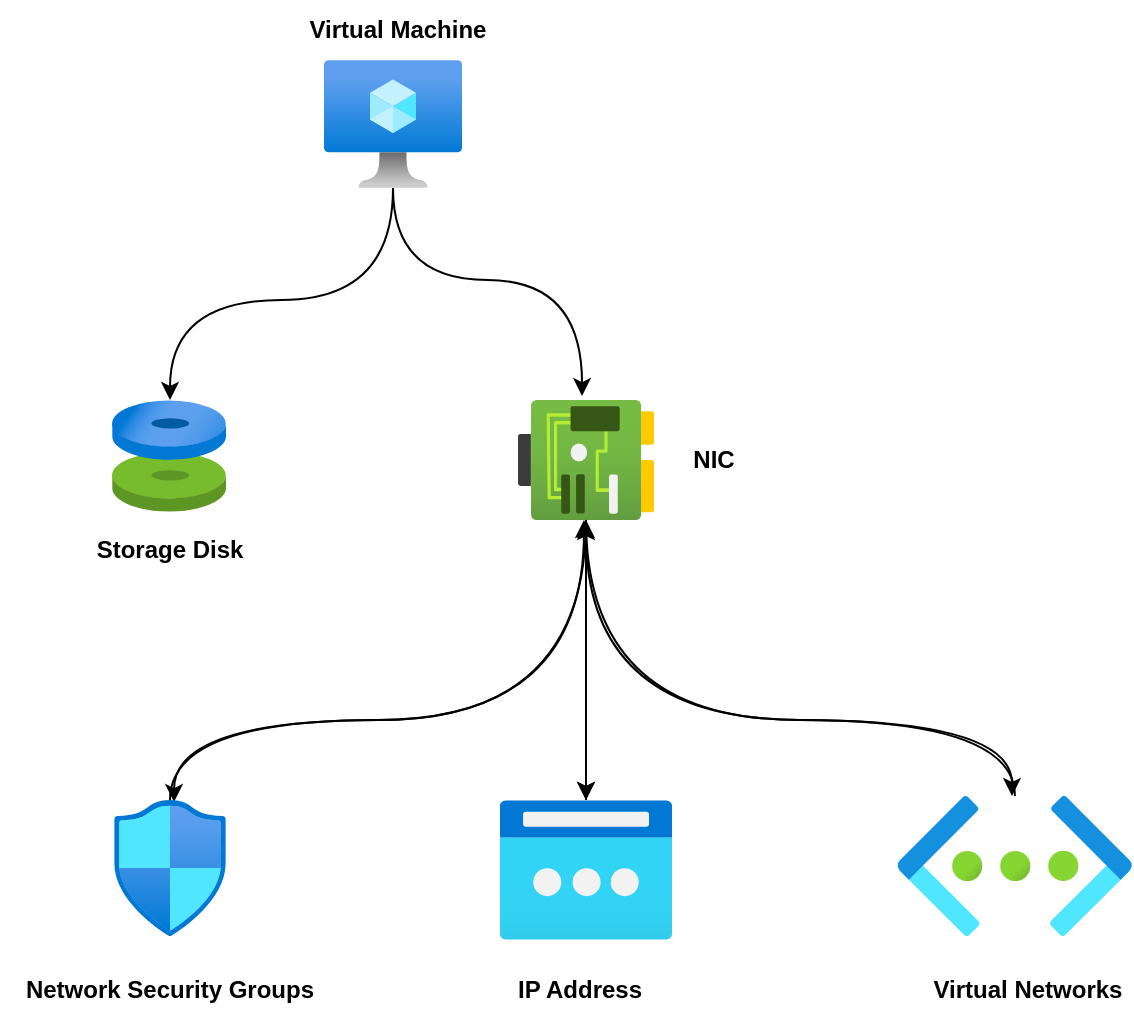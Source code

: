<mxfile version="20.5.3" type="github">
  <diagram id="ltYNvThaJfcCqLtF1Dt1" name="Page-1">
    <mxGraphModel dx="1313" dy="834" grid="1" gridSize="10" guides="1" tooltips="1" connect="1" arrows="1" fold="1" page="1" pageScale="1" pageWidth="850" pageHeight="1100" math="0" shadow="0">
      <root>
        <mxCell id="0" />
        <mxCell id="1" parent="0" />
        <mxCell id="kFe0QlRo4TSgEkunMuAJ-40" style="edgeStyle=orthogonalEdgeStyle;curved=1;rounded=0;orthogonalLoop=1;jettySize=auto;html=1;entryX=0.471;entryY=-0.033;entryDx=0;entryDy=0;entryPerimeter=0;" edge="1" parent="1" source="kFe0QlRo4TSgEkunMuAJ-1" target="kFe0QlRo4TSgEkunMuAJ-3">
          <mxGeometry relative="1" as="geometry">
            <Array as="points">
              <mxPoint x="391" y="140" />
              <mxPoint x="485" y="140" />
            </Array>
          </mxGeometry>
        </mxCell>
        <mxCell id="kFe0QlRo4TSgEkunMuAJ-41" style="edgeStyle=orthogonalEdgeStyle;curved=1;rounded=0;orthogonalLoop=1;jettySize=auto;html=1;" edge="1" parent="1" source="kFe0QlRo4TSgEkunMuAJ-1" target="kFe0QlRo4TSgEkunMuAJ-2">
          <mxGeometry relative="1" as="geometry">
            <Array as="points">
              <mxPoint x="391" y="150" />
              <mxPoint x="279" y="150" />
            </Array>
          </mxGeometry>
        </mxCell>
        <mxCell id="kFe0QlRo4TSgEkunMuAJ-1" value="" style="aspect=fixed;html=1;points=[];align=center;image;fontSize=12;image=img/lib/azure2/compute/Virtual_Machine.svg;" vertex="1" parent="1">
          <mxGeometry x="356" y="30" width="69" height="64" as="geometry" />
        </mxCell>
        <mxCell id="kFe0QlRo4TSgEkunMuAJ-2" value="" style="aspect=fixed;html=1;points=[];align=center;image;fontSize=12;image=img/lib/azure2/compute/Disks_Classic.svg;" vertex="1" parent="1">
          <mxGeometry x="250" y="200" width="57.0" height="56.0" as="geometry" />
        </mxCell>
        <mxCell id="kFe0QlRo4TSgEkunMuAJ-42" style="edgeStyle=orthogonalEdgeStyle;curved=1;rounded=0;orthogonalLoop=1;jettySize=auto;html=1;" edge="1" parent="1" source="kFe0QlRo4TSgEkunMuAJ-3" target="kFe0QlRo4TSgEkunMuAJ-8">
          <mxGeometry relative="1" as="geometry" />
        </mxCell>
        <mxCell id="kFe0QlRo4TSgEkunMuAJ-47" style="edgeStyle=orthogonalEdgeStyle;curved=1;rounded=0;orthogonalLoop=1;jettySize=auto;html=1;" edge="1" parent="1" source="kFe0QlRo4TSgEkunMuAJ-3" target="kFe0QlRo4TSgEkunMuAJ-5">
          <mxGeometry relative="1" as="geometry">
            <Array as="points">
              <mxPoint x="487" y="360" />
              <mxPoint x="700" y="360" />
            </Array>
          </mxGeometry>
        </mxCell>
        <mxCell id="kFe0QlRo4TSgEkunMuAJ-48" style="edgeStyle=orthogonalEdgeStyle;curved=1;rounded=0;orthogonalLoop=1;jettySize=auto;html=1;entryX=0.536;entryY=0.015;entryDx=0;entryDy=0;entryPerimeter=0;" edge="1" parent="1" source="kFe0QlRo4TSgEkunMuAJ-3" target="kFe0QlRo4TSgEkunMuAJ-7">
          <mxGeometry relative="1" as="geometry">
            <Array as="points">
              <mxPoint x="487" y="360" />
              <mxPoint x="281" y="360" />
            </Array>
          </mxGeometry>
        </mxCell>
        <mxCell id="kFe0QlRo4TSgEkunMuAJ-49" style="edgeStyle=orthogonalEdgeStyle;curved=1;rounded=0;orthogonalLoop=1;jettySize=auto;html=1;" edge="1" parent="1" source="kFe0QlRo4TSgEkunMuAJ-3" target="kFe0QlRo4TSgEkunMuAJ-8">
          <mxGeometry relative="1" as="geometry" />
        </mxCell>
        <mxCell id="kFe0QlRo4TSgEkunMuAJ-3" value="" style="aspect=fixed;html=1;points=[];align=center;image;fontSize=12;image=img/lib/azure2/networking/Network_Interfaces.svg;" vertex="1" parent="1">
          <mxGeometry x="453" y="200" width="68" height="60" as="geometry" />
        </mxCell>
        <mxCell id="kFe0QlRo4TSgEkunMuAJ-45" style="edgeStyle=orthogonalEdgeStyle;curved=1;rounded=0;orthogonalLoop=1;jettySize=auto;html=1;entryX=0.5;entryY=1.017;entryDx=0;entryDy=0;entryPerimeter=0;" edge="1" parent="1" source="kFe0QlRo4TSgEkunMuAJ-5" target="kFe0QlRo4TSgEkunMuAJ-3">
          <mxGeometry relative="1" as="geometry">
            <Array as="points">
              <mxPoint x="702" y="360" />
              <mxPoint x="487" y="360" />
            </Array>
          </mxGeometry>
        </mxCell>
        <mxCell id="kFe0QlRo4TSgEkunMuAJ-5" value="" style="aspect=fixed;html=1;points=[];align=center;image;fontSize=12;image=img/lib/azure2/networking/Virtual_Networks.svg;" vertex="1" parent="1">
          <mxGeometry x="642.75" y="398" width="117.25" height="70" as="geometry" />
        </mxCell>
        <mxCell id="kFe0QlRo4TSgEkunMuAJ-46" style="edgeStyle=orthogonalEdgeStyle;curved=1;rounded=0;orthogonalLoop=1;jettySize=auto;html=1;entryX=0.485;entryY=1;entryDx=0;entryDy=0;entryPerimeter=0;" edge="1" parent="1" source="kFe0QlRo4TSgEkunMuAJ-7" target="kFe0QlRo4TSgEkunMuAJ-3">
          <mxGeometry relative="1" as="geometry">
            <Array as="points">
              <mxPoint x="279" y="360" />
              <mxPoint x="486" y="360" />
            </Array>
          </mxGeometry>
        </mxCell>
        <mxCell id="kFe0QlRo4TSgEkunMuAJ-7" value="" style="aspect=fixed;html=1;points=[];align=center;image;fontSize=12;image=img/lib/azure2/networking/Network_Security_Groups.svg;" vertex="1" parent="1">
          <mxGeometry x="251" y="400" width="56.0" height="68" as="geometry" />
        </mxCell>
        <mxCell id="kFe0QlRo4TSgEkunMuAJ-43" style="edgeStyle=orthogonalEdgeStyle;curved=1;rounded=0;orthogonalLoop=1;jettySize=auto;html=1;" edge="1" parent="1" source="kFe0QlRo4TSgEkunMuAJ-8" target="kFe0QlRo4TSgEkunMuAJ-3">
          <mxGeometry relative="1" as="geometry" />
        </mxCell>
        <mxCell id="kFe0QlRo4TSgEkunMuAJ-8" value="" style="aspect=fixed;html=1;points=[];align=center;image;fontSize=12;image=img/lib/azure2/networking/Public_IP_Addresses_Classic.svg;" vertex="1" parent="1">
          <mxGeometry x="443.92" y="400" width="86.16" height="70" as="geometry" />
        </mxCell>
        <mxCell id="kFe0QlRo4TSgEkunMuAJ-17" value="&lt;b&gt;Virtual Machine&lt;/b&gt;" style="text;html=1;strokeColor=none;fillColor=none;align=center;verticalAlign=middle;whiteSpace=wrap;rounded=0;" vertex="1" parent="1">
          <mxGeometry x="333" width="120" height="30" as="geometry" />
        </mxCell>
        <mxCell id="kFe0QlRo4TSgEkunMuAJ-29" value="&lt;b&gt;Storage Disk&lt;/b&gt;" style="text;html=1;strokeColor=none;fillColor=none;align=center;verticalAlign=middle;whiteSpace=wrap;rounded=0;" vertex="1" parent="1">
          <mxGeometry x="228.5" y="260" width="100" height="30" as="geometry" />
        </mxCell>
        <mxCell id="kFe0QlRo4TSgEkunMuAJ-30" value="&lt;b&gt;NIC&lt;/b&gt;" style="text;html=1;strokeColor=none;fillColor=none;align=center;verticalAlign=middle;whiteSpace=wrap;rounded=0;" vertex="1" parent="1">
          <mxGeometry x="521" y="215" width="60" height="30" as="geometry" />
        </mxCell>
        <mxCell id="kFe0QlRo4TSgEkunMuAJ-31" value="&lt;b&gt;Network Security Groups&lt;/b&gt;" style="text;html=1;strokeColor=none;fillColor=none;align=center;verticalAlign=middle;whiteSpace=wrap;rounded=0;" vertex="1" parent="1">
          <mxGeometry x="194" y="480" width="170" height="30" as="geometry" />
        </mxCell>
        <mxCell id="kFe0QlRo4TSgEkunMuAJ-32" value="&lt;b&gt;IP Address&lt;/b&gt;" style="text;html=1;strokeColor=none;fillColor=none;align=center;verticalAlign=middle;whiteSpace=wrap;rounded=0;" vertex="1" parent="1">
          <mxGeometry x="443.92" y="480" width="80" height="30" as="geometry" />
        </mxCell>
        <mxCell id="kFe0QlRo4TSgEkunMuAJ-33" value="&lt;b&gt;Virtual Networks&lt;/b&gt;" style="text;html=1;strokeColor=none;fillColor=none;align=center;verticalAlign=middle;whiteSpace=wrap;rounded=0;" vertex="1" parent="1">
          <mxGeometry x="656" y="480" width="104" height="30" as="geometry" />
        </mxCell>
      </root>
    </mxGraphModel>
  </diagram>
</mxfile>
